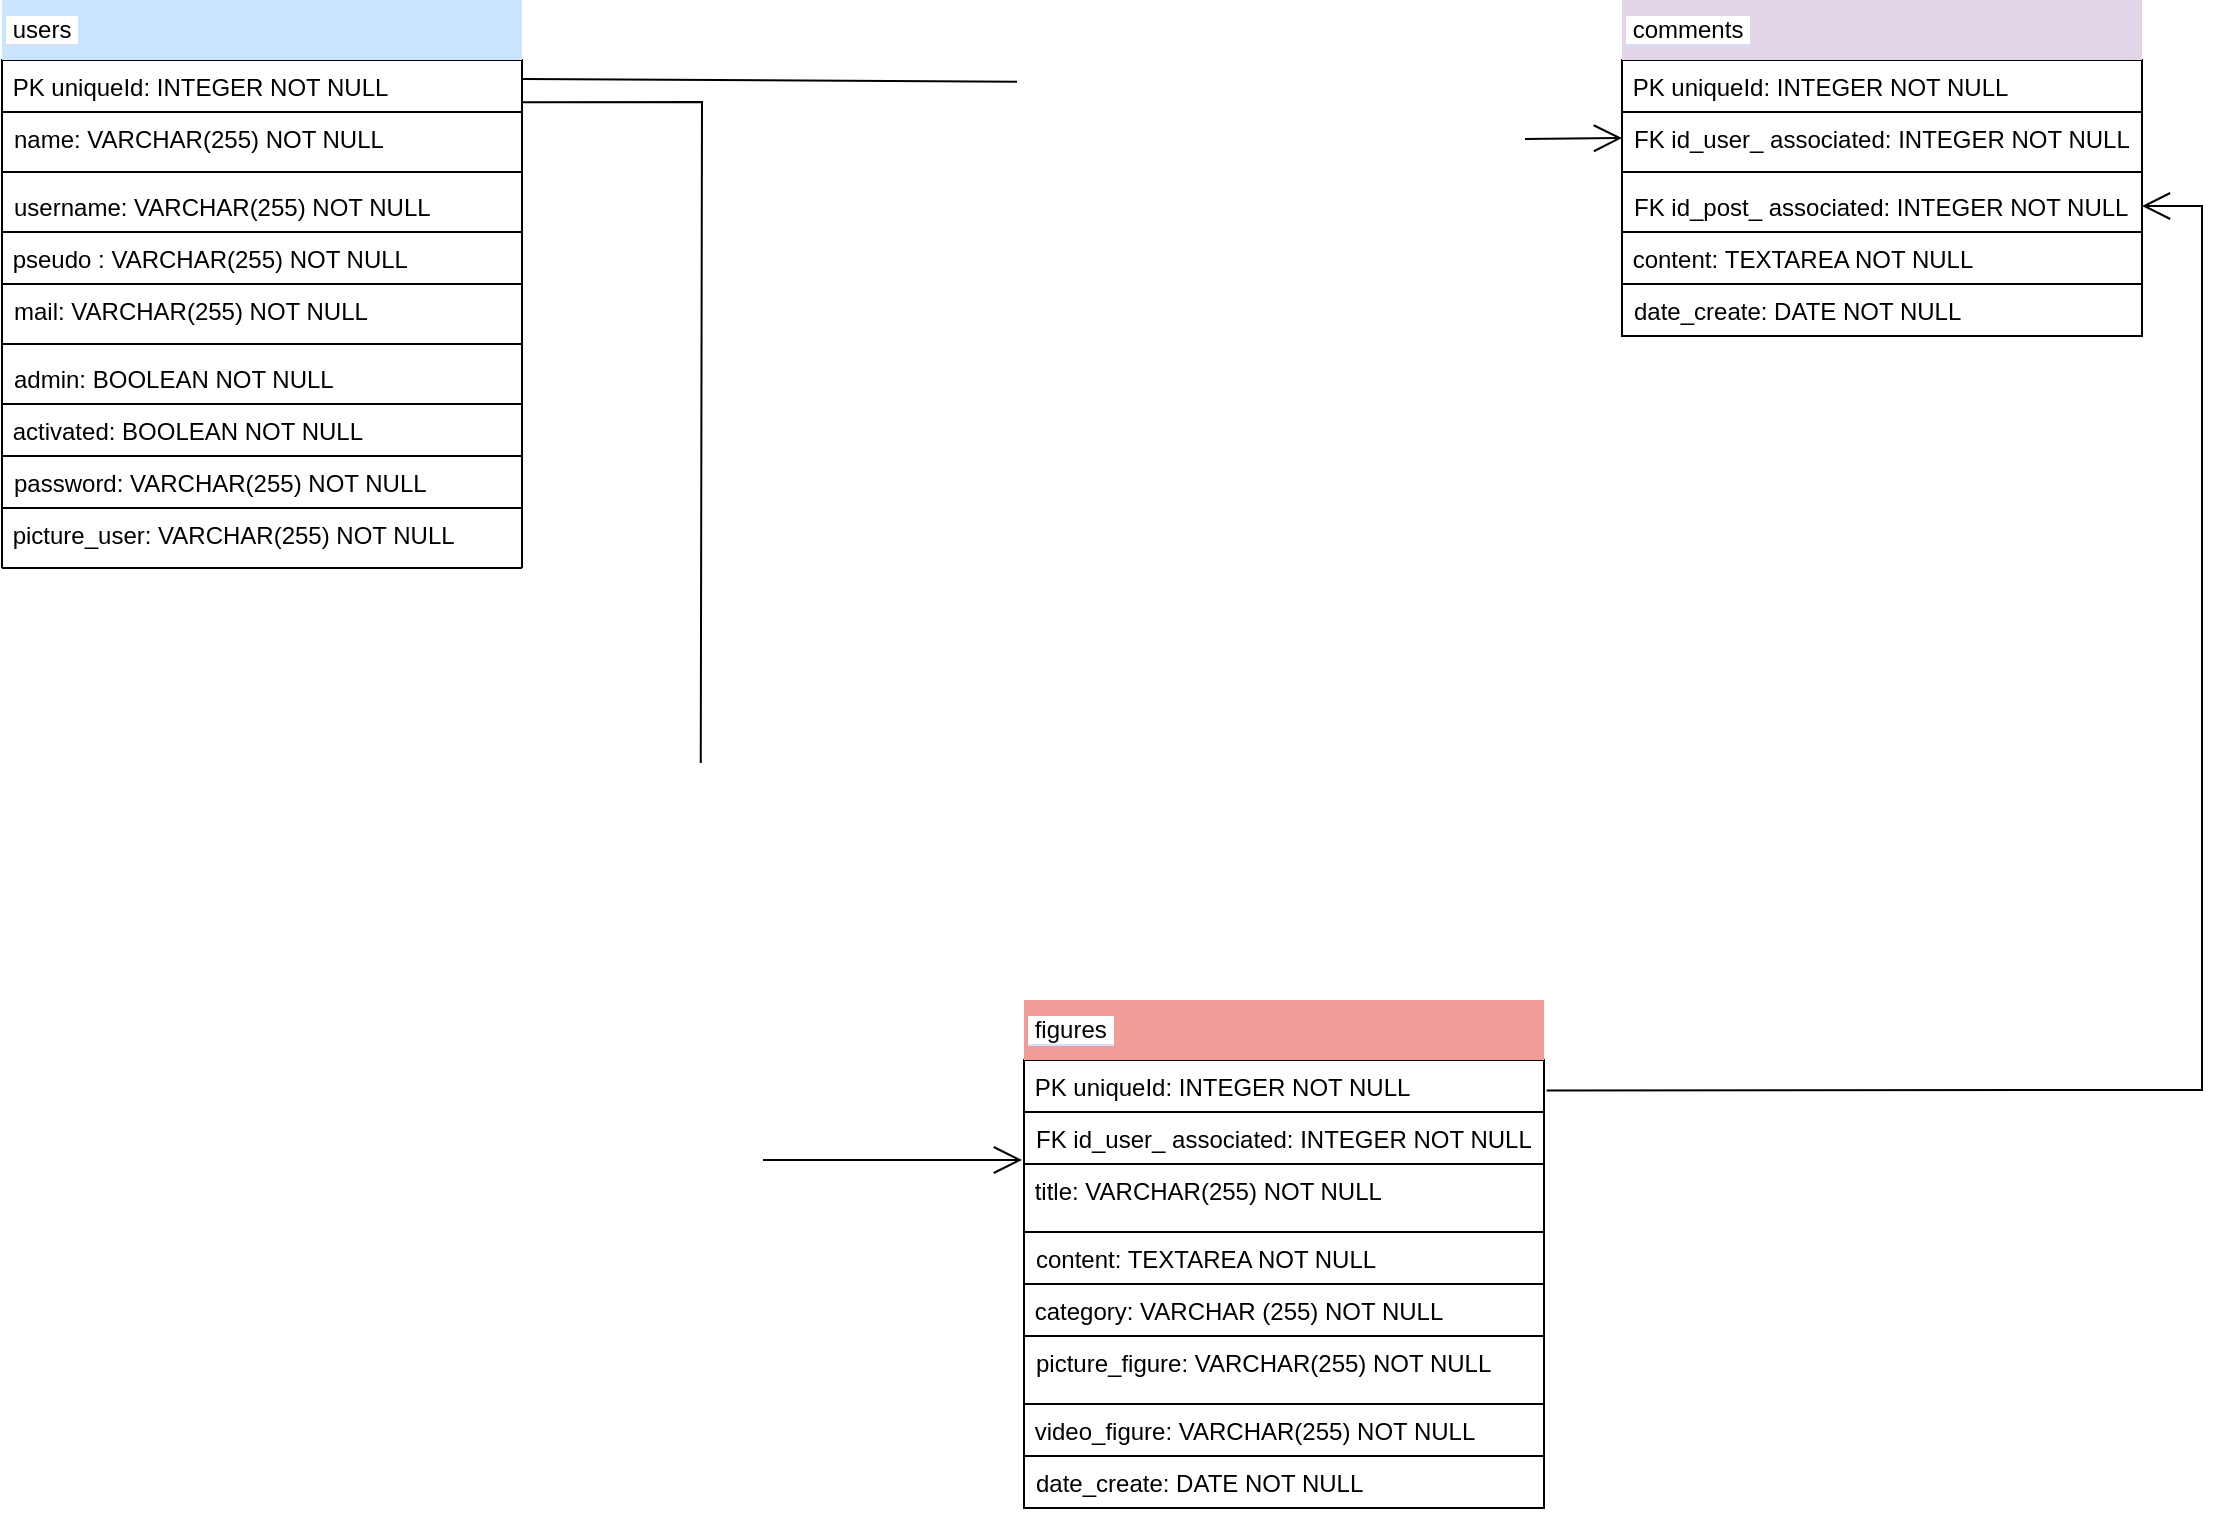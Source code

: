 <mxfile version="21.2.3" type="device">
  <diagram name="Modèle_de_données" id="ni98SVHszWj_1iTOYTVx">
    <mxGraphModel dx="1912" dy="1063" grid="1" gridSize="10" guides="1" tooltips="1" connect="1" arrows="1" fold="1" page="1" pageScale="1" pageWidth="827" pageHeight="1169" math="0" shadow="0">
      <root>
        <mxCell id="0" />
        <mxCell id="1" parent="0" />
        <mxCell id="9CVE_AiKFq_cPYP5f1aX-1" value="&lt;span style=&quot;font-weight: normal;&quot;&gt;&lt;font style=&quot;font-size: 12px;&quot;&gt;&amp;nbsp;PK uniqueId: INTEGER NOT NULL&lt;/font&gt;&lt;/span&gt;" style="swimlane;fontStyle=1;align=left;verticalAlign=top;childLayout=stackLayout;horizontal=1;startSize=26;horizontalStack=0;resizeParent=1;resizeParentMax=0;resizeLast=0;collapsible=1;marginBottom=0;whiteSpace=wrap;html=1;" parent="1" vertex="1">
          <mxGeometry x="300" y="1150" width="260" height="172" as="geometry">
            <mxRectangle y="542" width="120" height="30" as="alternateBounds" />
          </mxGeometry>
        </mxCell>
        <mxCell id="9CVE_AiKFq_cPYP5f1aX-2" value="name: VARCHAR(255) NOT NULL" style="text;strokeColor=none;fillColor=none;align=left;verticalAlign=top;spacingLeft=4;spacingRight=4;overflow=hidden;rotatable=0;points=[[0,0.5],[1,0.5]];portConstraint=eastwest;whiteSpace=wrap;html=1;" parent="9CVE_AiKFq_cPYP5f1aX-1" vertex="1">
          <mxGeometry y="26" width="260" height="26" as="geometry" />
        </mxCell>
        <mxCell id="9CVE_AiKFq_cPYP5f1aX-3" value="" style="line;strokeWidth=1;fillColor=none;align=left;verticalAlign=middle;spacingTop=-1;spacingLeft=3;spacingRight=3;rotatable=0;labelPosition=right;points=[];portConstraint=eastwest;strokeColor=inherit;" parent="9CVE_AiKFq_cPYP5f1aX-1" vertex="1">
          <mxGeometry y="52" width="260" height="8" as="geometry" />
        </mxCell>
        <mxCell id="9CVE_AiKFq_cPYP5f1aX-4" value="username: VARCHAR(255) NOT NULL" style="text;strokeColor=none;fillColor=none;align=left;verticalAlign=top;spacingLeft=4;spacingRight=4;overflow=hidden;rotatable=0;points=[[0,0.5],[1,0.5]];portConstraint=eastwest;whiteSpace=wrap;html=1;" parent="9CVE_AiKFq_cPYP5f1aX-1" vertex="1">
          <mxGeometry y="60" width="260" height="26" as="geometry" />
        </mxCell>
        <mxCell id="9CVE_AiKFq_cPYP5f1aX-5" value="&lt;span style=&quot;font-weight: normal;&quot;&gt;&lt;font style=&quot;font-size: 12px;&quot;&gt;&amp;nbsp;pseudo :&amp;nbsp;&lt;/font&gt;VARCHAR(255) NOT NULL&lt;/span&gt;" style="swimlane;fontStyle=1;align=left;verticalAlign=top;childLayout=stackLayout;horizontal=1;startSize=26;horizontalStack=0;resizeParent=1;resizeParentMax=0;resizeLast=0;collapsible=1;marginBottom=0;whiteSpace=wrap;html=1;" parent="9CVE_AiKFq_cPYP5f1aX-1" vertex="1">
          <mxGeometry y="86" width="260" height="86" as="geometry">
            <mxRectangle y="542" width="120" height="30" as="alternateBounds" />
          </mxGeometry>
        </mxCell>
        <mxCell id="9CVE_AiKFq_cPYP5f1aX-6" value="mail: VARCHAR(255) NOT NULL" style="text;strokeColor=none;fillColor=none;align=left;verticalAlign=top;spacingLeft=4;spacingRight=4;overflow=hidden;rotatable=0;points=[[0,0.5],[1,0.5]];portConstraint=eastwest;whiteSpace=wrap;html=1;" parent="9CVE_AiKFq_cPYP5f1aX-5" vertex="1">
          <mxGeometry y="26" width="260" height="26" as="geometry" />
        </mxCell>
        <mxCell id="9CVE_AiKFq_cPYP5f1aX-7" value="" style="line;strokeWidth=1;fillColor=none;align=left;verticalAlign=middle;spacingTop=-1;spacingLeft=3;spacingRight=3;rotatable=0;labelPosition=right;points=[];portConstraint=eastwest;strokeColor=inherit;" parent="9CVE_AiKFq_cPYP5f1aX-5" vertex="1">
          <mxGeometry y="52" width="260" height="8" as="geometry" />
        </mxCell>
        <mxCell id="9CVE_AiKFq_cPYP5f1aX-8" value="admin: BOOLEAN NOT NULL" style="text;strokeColor=none;fillColor=none;align=left;verticalAlign=top;spacingLeft=4;spacingRight=4;overflow=hidden;rotatable=0;points=[[0,0.5],[1,0.5]];portConstraint=eastwest;whiteSpace=wrap;html=1;" parent="9CVE_AiKFq_cPYP5f1aX-5" vertex="1">
          <mxGeometry y="60" width="260" height="26" as="geometry" />
        </mxCell>
        <mxCell id="Kw3-ZxFMyjBxTuiB0_CE-4" value="" style="endArrow=none;html=1;rounded=0;entryX=1;entryY=0;entryDx=0;entryDy=0;entryPerimeter=0;" parent="9CVE_AiKFq_cPYP5f1aX-5" edge="1">
          <mxGeometry width="50" height="50" relative="1" as="geometry">
            <mxPoint y="86" as="sourcePoint" />
            <mxPoint x="260" y="86" as="targetPoint" />
          </mxGeometry>
        </mxCell>
        <mxCell id="9CVE_AiKFq_cPYP5f1aX-11" value="&lt;span style=&quot;background-color: rgb(255, 255, 255);&quot;&gt;&lt;font color=&quot;#000000&quot;&gt;&lt;span style=&quot;white-space: pre;&quot;&gt; &lt;/span&gt;users&lt;span style=&quot;white-space: pre;&quot;&gt; &lt;/span&gt;&lt;/font&gt;&lt;/span&gt;" style="text;html=1;strokeColor=none;fillColor=#CCE5FF;align=left;verticalAlign=middle;whiteSpace=wrap;rounded=0;labelBackgroundColor=#D4E1F5;" parent="1" vertex="1">
          <mxGeometry x="300" y="1120" width="260" height="30" as="geometry" />
        </mxCell>
        <mxCell id="9CVE_AiKFq_cPYP5f1aX-12" value="&lt;span style=&quot;font-weight: normal;&quot;&gt;&lt;font style=&quot;font-size: 12px;&quot;&gt;&amp;nbsp;picture_user:&amp;nbsp;&lt;/font&gt;VARCHAR(255) NOT NULL&lt;/span&gt;" style="swimlane;fontStyle=1;align=left;verticalAlign=top;childLayout=stackLayout;horizontal=1;startSize=30;horizontalStack=0;resizeParent=1;resizeParentMax=0;resizeLast=0;collapsible=1;marginBottom=0;whiteSpace=wrap;html=1;" parent="1" vertex="1">
          <mxGeometry x="300" y="1374" width="260" height="30" as="geometry">
            <mxRectangle x="300" y="1690" width="120" height="30" as="alternateBounds" />
          </mxGeometry>
        </mxCell>
        <mxCell id="9CVE_AiKFq_cPYP5f1aX-38" value="&lt;span style=&quot;font-weight: normal;&quot;&gt;&lt;font style=&quot;font-size: 12px;&quot;&gt;&amp;nbsp;PK uniqueId: INTEGER NOT NULL&lt;/font&gt;&lt;/span&gt;" style="swimlane;fontStyle=1;align=left;verticalAlign=top;childLayout=stackLayout;horizontal=1;startSize=26;horizontalStack=0;resizeParent=1;resizeParentMax=0;resizeLast=0;collapsible=1;marginBottom=0;whiteSpace=wrap;html=1;" parent="1" vertex="1">
          <mxGeometry x="811" y="1650" width="260" height="190" as="geometry">
            <mxRectangle y="542" width="120" height="30" as="alternateBounds" />
          </mxGeometry>
        </mxCell>
        <mxCell id="9CVE_AiKFq_cPYP5f1aX-39" value="FK id_user_ associated: INTEGER NOT NULL" style="text;strokeColor=none;fillColor=none;align=left;verticalAlign=top;spacingLeft=4;spacingRight=4;overflow=hidden;rotatable=0;points=[[0,0.5],[1,0.5]];portConstraint=eastwest;whiteSpace=wrap;html=1;" parent="9CVE_AiKFq_cPYP5f1aX-38" vertex="1">
          <mxGeometry y="26" width="260" height="26" as="geometry" />
        </mxCell>
        <mxCell id="9CVE_AiKFq_cPYP5f1aX-40" value="&lt;span style=&quot;font-weight: normal;&quot;&gt;&lt;font style=&quot;font-size: 12px;&quot;&gt;&amp;nbsp;title: VARCHAR(255)&lt;/font&gt;&amp;nbsp;NOT NULL&lt;/span&gt;" style="swimlane;fontStyle=1;align=left;verticalAlign=top;childLayout=stackLayout;horizontal=1;startSize=34;horizontalStack=0;resizeParent=1;resizeParentMax=0;resizeLast=0;collapsible=1;marginBottom=0;whiteSpace=wrap;html=1;" parent="9CVE_AiKFq_cPYP5f1aX-38" vertex="1">
          <mxGeometry y="52" width="260" height="60" as="geometry">
            <mxRectangle y="542" width="120" height="30" as="alternateBounds" />
          </mxGeometry>
        </mxCell>
        <mxCell id="9CVE_AiKFq_cPYP5f1aX-41" value="content: TEXTAREA NOT NULL" style="text;strokeColor=none;fillColor=none;align=left;verticalAlign=top;spacingLeft=4;spacingRight=4;overflow=hidden;rotatable=0;points=[[0,0.5],[1,0.5]];portConstraint=eastwest;whiteSpace=wrap;html=1;" parent="9CVE_AiKFq_cPYP5f1aX-40" vertex="1">
          <mxGeometry y="34" width="260" height="26" as="geometry" />
        </mxCell>
        <mxCell id="9CVE_AiKFq_cPYP5f1aX-42" value="&lt;span style=&quot;font-weight: normal;&quot;&gt;&lt;font style=&quot;font-size: 12px;&quot;&gt;&amp;nbsp;category:&amp;nbsp;&lt;/font&gt;VARCHAR (255) NOT NULL&lt;/span&gt;" style="swimlane;fontStyle=1;align=left;verticalAlign=top;childLayout=stackLayout;horizontal=1;startSize=26;horizontalStack=0;resizeParent=1;resizeParentMax=0;resizeLast=0;collapsible=1;marginBottom=0;whiteSpace=wrap;html=1;" parent="9CVE_AiKFq_cPYP5f1aX-38" vertex="1">
          <mxGeometry y="112" width="260" height="78" as="geometry">
            <mxRectangle y="86" width="260" height="30" as="alternateBounds" />
          </mxGeometry>
        </mxCell>
        <mxCell id="9CVE_AiKFq_cPYP5f1aX-43" value="picture_figure: VARCHAR(255) NOT NULL" style="text;strokeColor=none;fillColor=none;align=left;verticalAlign=top;spacingLeft=4;spacingRight=4;overflow=hidden;rotatable=0;points=[[0,0.5],[1,0.5]];portConstraint=eastwest;whiteSpace=wrap;html=1;" parent="9CVE_AiKFq_cPYP5f1aX-42" vertex="1">
          <mxGeometry y="26" width="260" height="26" as="geometry" />
        </mxCell>
        <mxCell id="9CVE_AiKFq_cPYP5f1aX-44" value="prixTotal: FLOAT NOT NULL" style="text;strokeColor=none;fillColor=none;align=left;verticalAlign=top;spacingLeft=4;spacingRight=4;overflow=hidden;rotatable=0;points=[[0,0.5],[1,0.5]];portConstraint=eastwest;whiteSpace=wrap;html=1;" parent="9CVE_AiKFq_cPYP5f1aX-42" vertex="1">
          <mxGeometry y="52" width="260" height="26" as="geometry" />
        </mxCell>
        <mxCell id="9CVE_AiKFq_cPYP5f1aX-45" value="&lt;span style=&quot;background-color: rgb(255, 255, 255);&quot;&gt;&lt;font color=&quot;#000000&quot;&gt;&lt;span style=&quot;white-space: pre;&quot;&gt; &lt;/span&gt;figures&lt;span style=&quot;white-space: pre;&quot;&gt; &lt;/span&gt;&lt;/font&gt;&lt;/span&gt;" style="text;html=1;strokeColor=none;fillColor=#F19C99;align=left;verticalAlign=middle;whiteSpace=wrap;rounded=0;labelBackgroundColor=#D4E1F5;" parent="1" vertex="1">
          <mxGeometry x="811" y="1620" width="260" height="30" as="geometry" />
        </mxCell>
        <mxCell id="9CVE_AiKFq_cPYP5f1aX-46" value="&lt;span style=&quot;font-weight: normal;&quot;&gt;&lt;font style=&quot;font-size: 12px;&quot;&gt;&amp;nbsp;video_figure:&amp;nbsp;&lt;/font&gt;VARCHAR(255) NOT NULL&lt;/span&gt;" style="swimlane;fontStyle=1;align=left;verticalAlign=top;childLayout=stackLayout;horizontal=1;startSize=26;horizontalStack=0;resizeParent=1;resizeParentMax=0;resizeLast=0;collapsible=1;marginBottom=0;whiteSpace=wrap;html=1;" parent="1" vertex="1">
          <mxGeometry x="811" y="1822" width="260" height="52" as="geometry">
            <mxRectangle y="542" width="120" height="30" as="alternateBounds" />
          </mxGeometry>
        </mxCell>
        <mxCell id="9CVE_AiKFq_cPYP5f1aX-47" value="date_create: DATE NOT NULL" style="text;strokeColor=none;fillColor=none;align=left;verticalAlign=top;spacingLeft=4;spacingRight=4;overflow=hidden;rotatable=0;points=[[0,0.5],[1,0.5]];portConstraint=eastwest;whiteSpace=wrap;html=1;" parent="9CVE_AiKFq_cPYP5f1aX-46" vertex="1">
          <mxGeometry y="26" width="260" height="26" as="geometry" />
        </mxCell>
        <mxCell id="9CVE_AiKFq_cPYP5f1aX-57" value="&lt;span style=&quot;font-weight: normal;&quot;&gt;&lt;font style=&quot;font-size: 12px;&quot;&gt;&amp;nbsp;PK uniqueId: INTEGER NOT NULL&lt;/font&gt;&lt;/span&gt;" style="swimlane;fontStyle=1;align=left;verticalAlign=top;childLayout=stackLayout;horizontal=1;startSize=26;horizontalStack=0;resizeParent=1;resizeParentMax=0;resizeLast=0;collapsible=1;marginBottom=0;whiteSpace=wrap;html=1;" parent="1" vertex="1">
          <mxGeometry x="1110" y="1150" width="260" height="138" as="geometry">
            <mxRectangle y="542" width="120" height="30" as="alternateBounds" />
          </mxGeometry>
        </mxCell>
        <mxCell id="9CVE_AiKFq_cPYP5f1aX-58" value="FK id_user_ associated: INTEGER NOT NULL" style="text;strokeColor=none;fillColor=none;align=left;verticalAlign=top;spacingLeft=4;spacingRight=4;overflow=hidden;rotatable=0;points=[[0,0.5],[1,0.5]];portConstraint=eastwest;whiteSpace=wrap;html=1;" parent="9CVE_AiKFq_cPYP5f1aX-57" vertex="1">
          <mxGeometry y="26" width="260" height="26" as="geometry" />
        </mxCell>
        <mxCell id="9CVE_AiKFq_cPYP5f1aX-59" value="" style="line;strokeWidth=1;fillColor=none;align=left;verticalAlign=middle;spacingTop=-1;spacingLeft=3;spacingRight=3;rotatable=0;labelPosition=right;points=[];portConstraint=eastwest;strokeColor=inherit;" parent="9CVE_AiKFq_cPYP5f1aX-57" vertex="1">
          <mxGeometry y="52" width="260" height="8" as="geometry" />
        </mxCell>
        <mxCell id="9CVE_AiKFq_cPYP5f1aX-60" value="FK id_post_ associated: INTEGER NOT NULL" style="text;strokeColor=none;fillColor=none;align=left;verticalAlign=top;spacingLeft=4;spacingRight=4;overflow=hidden;rotatable=0;points=[[0,0.5],[1,0.5]];portConstraint=eastwest;whiteSpace=wrap;html=1;" parent="9CVE_AiKFq_cPYP5f1aX-57" vertex="1">
          <mxGeometry y="60" width="260" height="26" as="geometry" />
        </mxCell>
        <mxCell id="9CVE_AiKFq_cPYP5f1aX-61" value="&lt;span style=&quot;font-weight: normal;&quot;&gt;&lt;font style=&quot;font-size: 12px;&quot;&gt;&amp;nbsp;content:&amp;nbsp;&lt;/font&gt;TEXTAREA NOT NULL&lt;/span&gt;" style="swimlane;fontStyle=1;align=left;verticalAlign=top;childLayout=stackLayout;horizontal=1;startSize=26;horizontalStack=0;resizeParent=1;resizeParentMax=0;resizeLast=0;collapsible=1;marginBottom=0;whiteSpace=wrap;html=1;" parent="9CVE_AiKFq_cPYP5f1aX-57" vertex="1">
          <mxGeometry y="86" width="260" height="52" as="geometry">
            <mxRectangle y="542" width="120" height="30" as="alternateBounds" />
          </mxGeometry>
        </mxCell>
        <mxCell id="9CVE_AiKFq_cPYP5f1aX-62" value="date_create: DATE NOT NULL" style="text;strokeColor=none;fillColor=none;align=left;verticalAlign=top;spacingLeft=4;spacingRight=4;overflow=hidden;rotatable=0;points=[[0,0.5],[1,0.5]];portConstraint=eastwest;whiteSpace=wrap;html=1;" parent="9CVE_AiKFq_cPYP5f1aX-61" vertex="1">
          <mxGeometry y="26" width="260" height="26" as="geometry" />
        </mxCell>
        <mxCell id="9CVE_AiKFq_cPYP5f1aX-67" value="&lt;span style=&quot;background-color: rgb(255, 255, 255);&quot;&gt;&lt;span style=&quot;white-space: pre;&quot;&gt; &lt;/span&gt;comments&lt;span style=&quot;white-space: pre;&quot;&gt; &lt;/span&gt;&lt;/span&gt;" style="text;html=1;strokeColor=none;fillColor=#E1D5E7;align=left;verticalAlign=middle;whiteSpace=wrap;rounded=0;labelBackgroundColor=#D4E1F5;" parent="1" vertex="1">
          <mxGeometry x="1110" y="1120" width="260" height="30" as="geometry" />
        </mxCell>
        <mxCell id="9CVE_AiKFq_cPYP5f1aX-70" value="" style="endArrow=open;endFill=1;endSize=12;html=1;rounded=0;exitX=1;exitY=0.056;exitDx=0;exitDy=0;exitPerimeter=0;" parent="1" edge="1">
          <mxGeometry width="160" relative="1" as="geometry">
            <mxPoint x="560" y="1171.088" as="sourcePoint" />
            <mxPoint x="810" y="1700" as="targetPoint" />
            <Array as="points">
              <mxPoint x="650" y="1171" />
              <mxPoint x="649" y="1700" />
            </Array>
          </mxGeometry>
        </mxCell>
        <mxCell id="9CVE_AiKFq_cPYP5f1aX-73" value="" style="endArrow=open;endFill=1;endSize=12;html=1;rounded=0;entryX=1;entryY=0.5;entryDx=0;entryDy=0;exitX=1.005;exitY=0.08;exitDx=0;exitDy=0;exitPerimeter=0;" parent="1" source="9CVE_AiKFq_cPYP5f1aX-38" target="9CVE_AiKFq_cPYP5f1aX-60" edge="1">
          <mxGeometry width="160" relative="1" as="geometry">
            <mxPoint x="1160" y="1640" as="sourcePoint" />
            <mxPoint x="1480" y="1199" as="targetPoint" />
            <Array as="points">
              <mxPoint x="1400" y="1665" />
              <mxPoint x="1400" y="1223" />
            </Array>
          </mxGeometry>
        </mxCell>
        <mxCell id="Kw3-ZxFMyjBxTuiB0_CE-2" value="password: VARCHAR(255) NOT NULL" style="text;strokeColor=none;fillColor=none;align=left;verticalAlign=top;spacingLeft=4;spacingRight=4;overflow=hidden;rotatable=0;points=[[0,0.5],[1,0.5]];portConstraint=eastwest;whiteSpace=wrap;html=1;" parent="1" vertex="1">
          <mxGeometry x="300" y="1348" width="260" height="26" as="geometry" />
        </mxCell>
        <mxCell id="Kw3-ZxFMyjBxTuiB0_CE-3" value="&lt;span style=&quot;font-weight: normal;&quot;&gt;&lt;font style=&quot;font-size: 12px;&quot;&gt;&amp;nbsp;activated:&amp;nbsp;&lt;/font&gt;BOOLEAN NOT NULL&lt;/span&gt;" style="swimlane;fontStyle=1;align=left;verticalAlign=top;childLayout=stackLayout;horizontal=1;startSize=26;horizontalStack=0;resizeParent=1;resizeParentMax=0;resizeLast=0;collapsible=1;marginBottom=0;whiteSpace=wrap;html=1;" parent="1" vertex="1">
          <mxGeometry x="300" y="1322" width="260" height="52" as="geometry">
            <mxRectangle y="542" width="120" height="30" as="alternateBounds" />
          </mxGeometry>
        </mxCell>
        <mxCell id="Kw3-ZxFMyjBxTuiB0_CE-7" value="" style="endArrow=open;endFill=1;endSize=12;html=1;rounded=0;entryX=0;entryY=0.5;entryDx=0;entryDy=0;exitX=1.001;exitY=0.055;exitDx=0;exitDy=0;exitPerimeter=0;" parent="1" source="9CVE_AiKFq_cPYP5f1aX-1" target="9CVE_AiKFq_cPYP5f1aX-58" edge="1">
          <mxGeometry width="160" relative="1" as="geometry">
            <mxPoint x="690" y="1140" as="sourcePoint" />
            <mxPoint x="1368" y="1060" as="targetPoint" />
            <Array as="points">
              <mxPoint x="830" y="1161" />
              <mxPoint x="830" y="1190" />
              <mxPoint x="930" y="1190" />
              <mxPoint x="1000" y="1190" />
            </Array>
          </mxGeometry>
        </mxCell>
      </root>
    </mxGraphModel>
  </diagram>
</mxfile>

